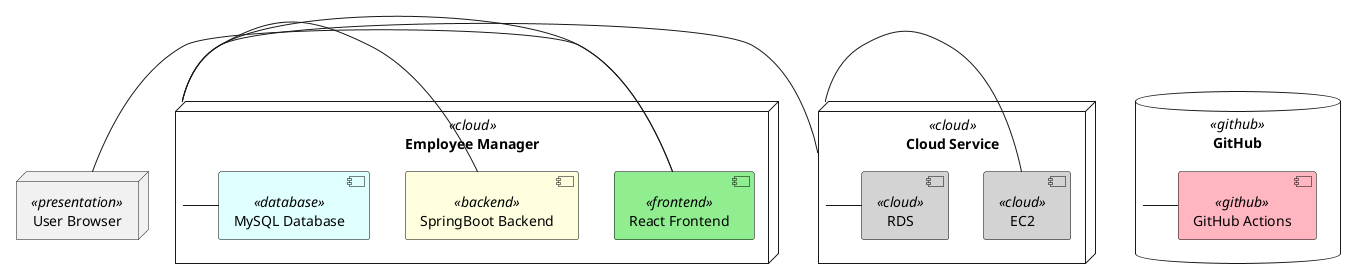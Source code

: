 @startuml

skinparam component {
    BackgroundColor<<presentation>> LightBlue
    BorderColor<<presentation>> #000000
    FontColor<<presentation>> #000000
    BackgroundColor<<frontend>> LightGreen
    BorderColor<<frontend>> #000000
    FontColor<<frontend>> #000000
    BackgroundColor<<backend>> LightYellow
    BorderColor<<backend>> #000000
    FontColor<<backend>> #000000
    BackgroundColor<<database>> LightCyan
    BorderColor<<database>> #000000
    FontColor<<database>> #000000
    BackgroundColor<<cloud>> LightGray
    BorderColor<<cloud>> #000000
    FontColor<<cloud>> #000000
    BackgroundColor<<github>> LightPink
    BorderColor<<github>> #000000
    FontColor<<github>> #000000
}

node "User Browser" as userBrowser <<presentation>> {
}

node "Employee Manager" as project <<cloud>> {
    [React Frontend] <<frontend>>
    [SpringBoot Backend] <<backend>>
    [MySQL Database] <<database>>
}

node "Cloud Service" as cloudService <<cloud>> {
    [EC2] <<cloud>>
    [RDS] <<cloud>>
}

database "GitHub" as github <<github>> {
    [GitHub Actions] <<github>>
}

userBrowser - [React Frontend]
project - [React Frontend]
project - [SpringBoot Backend]
project - [MySQL Database]
project - cloudService
cloudService - [EC2]
cloudService - [RDS]
github - [GitHub Actions]

@enduml
